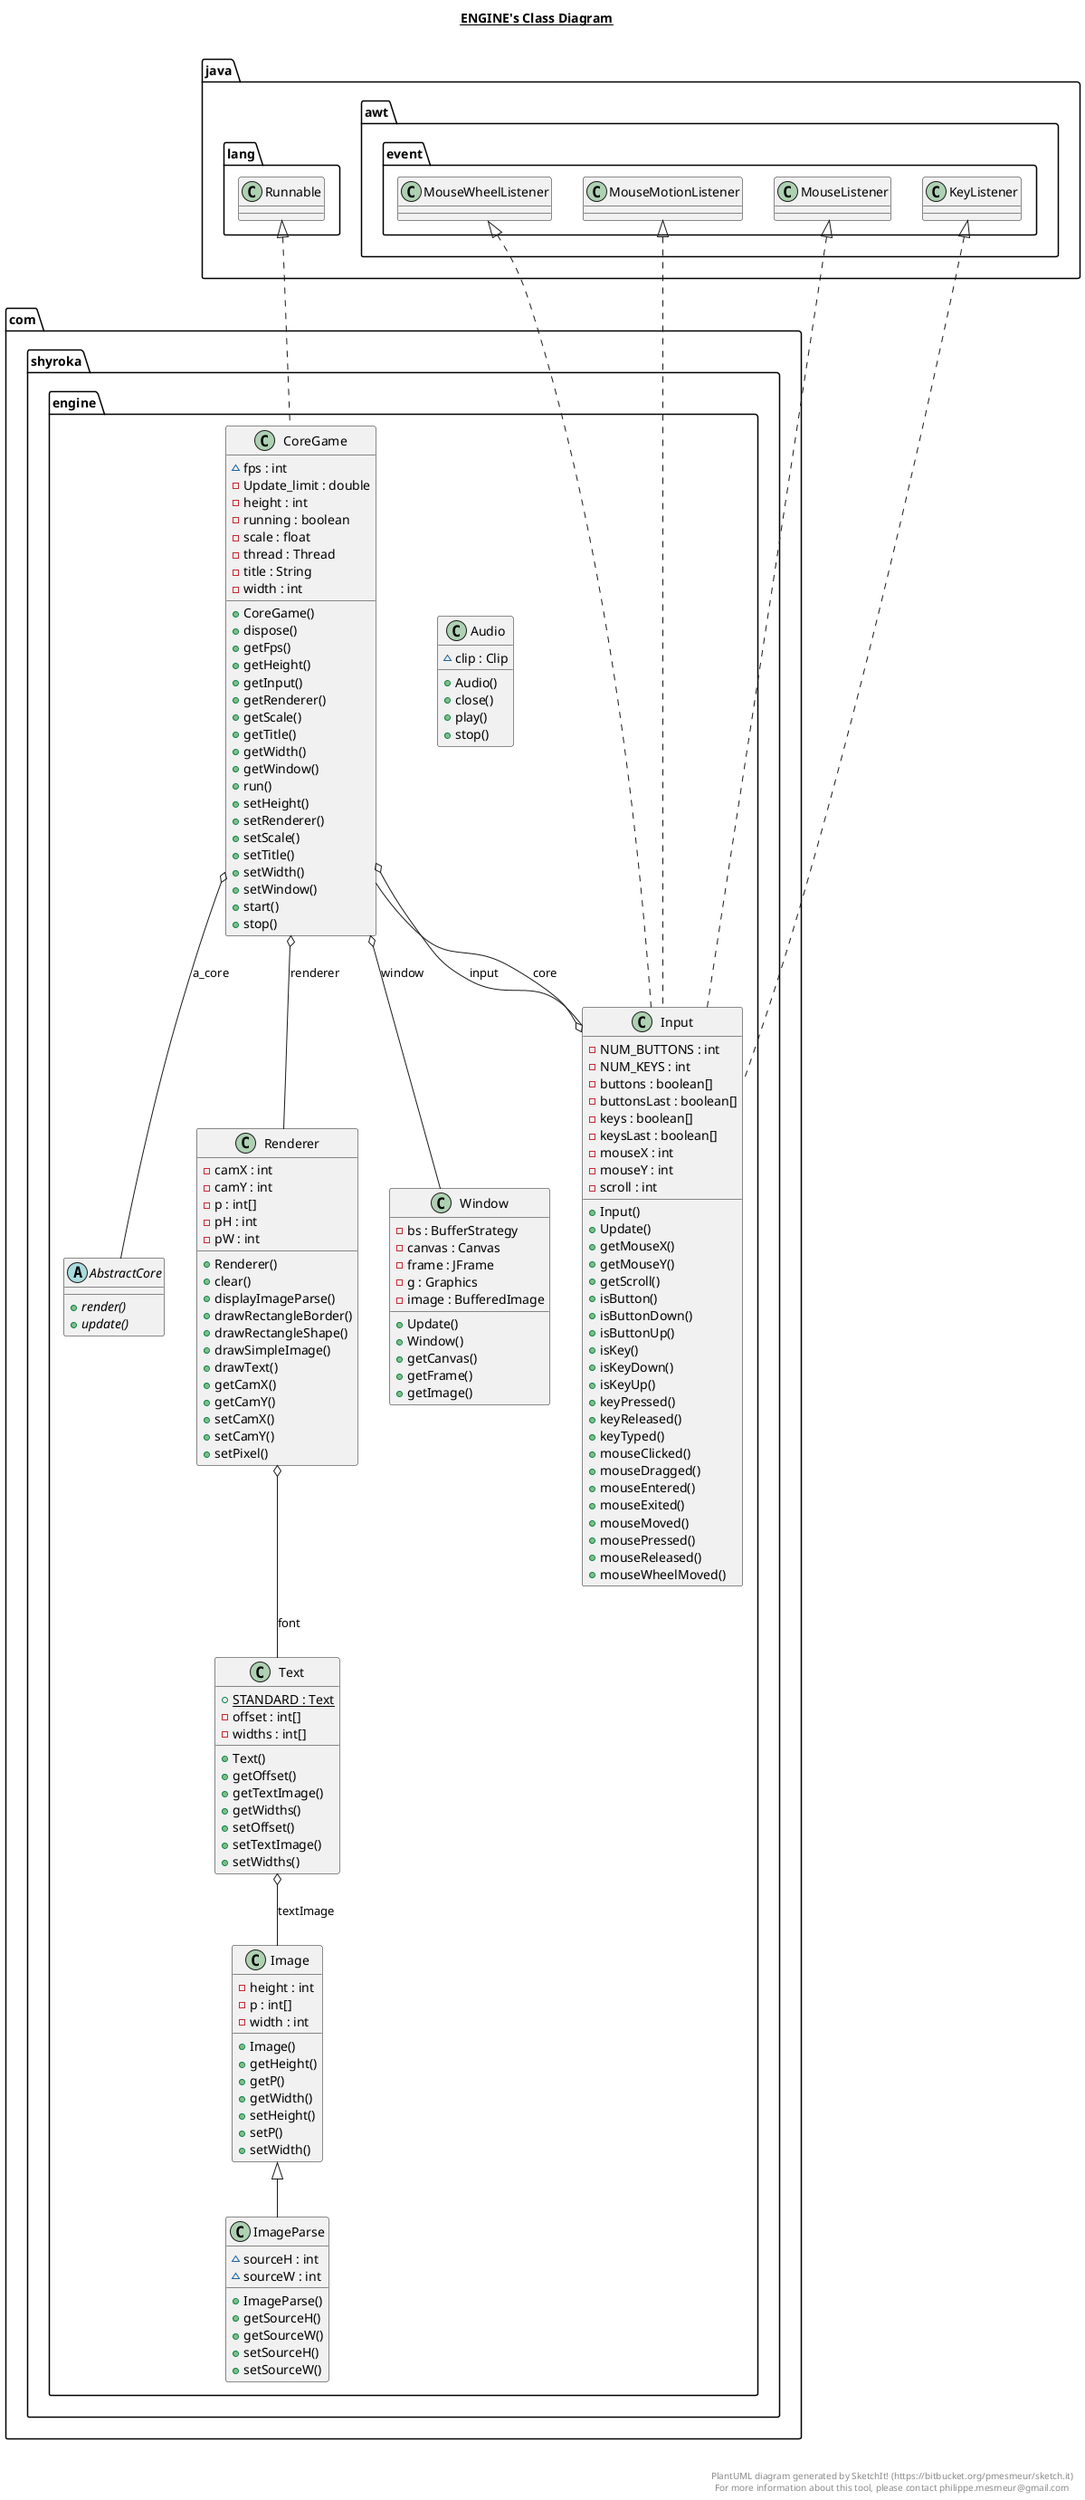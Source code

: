 @startuml

title __ENGINE's Class Diagram__\n

  namespace com.shyroka.engine {
    abstract class com.shyroka.engine.AbstractCore {
        {abstract} + render()
        {abstract} + update()
    }
  }
  

  namespace com.shyroka.engine {
    class com.shyroka.engine.Audio {
        ~ clip : Clip
        + Audio()
        + close()
        + play()
        + stop()
    }
  }
  

  namespace com.shyroka.engine {
    class com.shyroka.engine.CoreGame {
        ~ fps : int
        - Update_limit : double
        - height : int
        - running : boolean
        - scale : float
        - thread : Thread
        - title : String
        - width : int
        + CoreGame()
        + dispose()
        + getFps()
        + getHeight()
        + getInput()
        + getRenderer()
        + getScale()
        + getTitle()
        + getWidth()
        + getWindow()
        + run()
        + setHeight()
        + setRenderer()
        + setScale()
        + setTitle()
        + setWidth()
        + setWindow()
        + start()
        + stop()
    }
  }
  

  namespace com.shyroka.engine {
    class com.shyroka.engine.Image {
        - height : int
        - p : int[]
        - width : int
        + Image()
        + getHeight()
        + getP()
        + getWidth()
        + setHeight()
        + setP()
        + setWidth()
    }
  }
  

  namespace com.shyroka.engine {
    class com.shyroka.engine.ImageParse {
        ~ sourceH : int
        ~ sourceW : int
        + ImageParse()
        + getSourceH()
        + getSourceW()
        + setSourceH()
        + setSourceW()
    }
  }
  

  namespace com.shyroka.engine {
    class com.shyroka.engine.Input {
        - NUM_BUTTONS : int
        - NUM_KEYS : int
        - buttons : boolean[]
        - buttonsLast : boolean[]
        - keys : boolean[]
        - keysLast : boolean[]
        - mouseX : int
        - mouseY : int
        - scroll : int
        + Input()
        + Update()
        + getMouseX()
        + getMouseY()
        + getScroll()
        + isButton()
        + isButtonDown()
        + isButtonUp()
        + isKey()
        + isKeyDown()
        + isKeyUp()
        + keyPressed()
        + keyReleased()
        + keyTyped()
        + mouseClicked()
        + mouseDragged()
        + mouseEntered()
        + mouseExited()
        + mouseMoved()
        + mousePressed()
        + mouseReleased()
        + mouseWheelMoved()
    }
  }
  

  namespace com.shyroka.engine {
    class com.shyroka.engine.Renderer {
        - camX : int
        - camY : int
        - p : int[]
        - pH : int
        - pW : int
        + Renderer()
        + clear()
        + displayImageParse()
        + drawRectangleBorder()
        + drawRectangleShape()
        + drawSimpleImage()
        + drawText()
        + getCamX()
        + getCamY()
        + setCamX()
        + setCamY()
        + setPixel()
    }
  }
  

  namespace com.shyroka.engine {
    class com.shyroka.engine.Text {
        {static} + STANDARD : Text
        - offset : int[]
        - widths : int[]
        + Text()
        + getOffset()
        + getTextImage()
        + getWidths()
        + setOffset()
        + setTextImage()
        + setWidths()
    }
  }
  

  namespace com.shyroka.engine {
    class com.shyroka.engine.Window {
        - bs : BufferStrategy
        - canvas : Canvas
        - frame : JFrame
        - g : Graphics
        - image : BufferedImage
        + Update()
        + Window()
        + getCanvas()
        + getFrame()
        + getImage()
    }
  }
  

  com.shyroka.engine.CoreGame .up.|> java.lang.Runnable
  com.shyroka.engine.CoreGame o-- com.shyroka.engine.AbstractCore : a_core
  com.shyroka.engine.CoreGame o-- com.shyroka.engine.Input : input
  com.shyroka.engine.CoreGame o-- com.shyroka.engine.Renderer : renderer
  com.shyroka.engine.CoreGame o-- com.shyroka.engine.Window : window
  com.shyroka.engine.ImageParse -up-|> com.shyroka.engine.Image
  com.shyroka.engine.Input .up.|> java.awt.event.KeyListener
  com.shyroka.engine.Input .up.|> java.awt.event.MouseListener
  com.shyroka.engine.Input .up.|> java.awt.event.MouseMotionListener
  com.shyroka.engine.Input .up.|> java.awt.event.MouseWheelListener
  com.shyroka.engine.Input o-- com.shyroka.engine.CoreGame : core
  com.shyroka.engine.Renderer o-- com.shyroka.engine.Text : font
  com.shyroka.engine.Text o-- com.shyroka.engine.Image : textImage


right footer


PlantUML diagram generated by SketchIt! (https://bitbucket.org/pmesmeur/sketch.it)
For more information about this tool, please contact philippe.mesmeur@gmail.com
endfooter

@enduml
